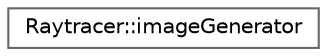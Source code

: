 digraph "Graphical Class Hierarchy"
{
 // LATEX_PDF_SIZE
  bgcolor="transparent";
  edge [fontname=Helvetica,fontsize=10,labelfontname=Helvetica,labelfontsize=10];
  node [fontname=Helvetica,fontsize=10,shape=box,height=0.2,width=0.4];
  rankdir="LR";
  Node0 [id="Node000000",label="Raytracer::imageGenerator",height=0.2,width=0.4,color="grey40", fillcolor="white", style="filled",URL="$classRaytracer_1_1imageGenerator.html",tooltip="Class responsible for generating images."];
}
